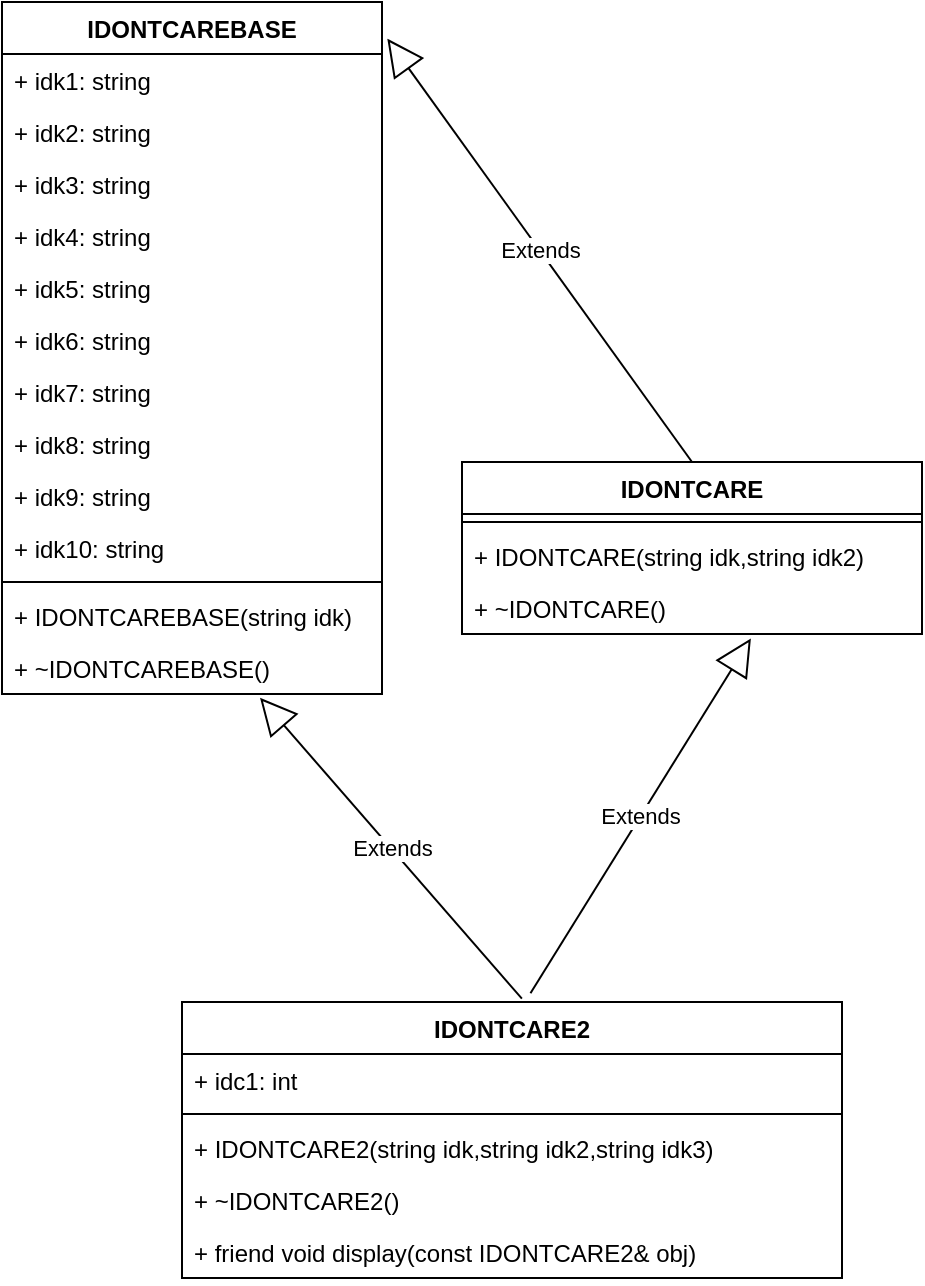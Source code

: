 <mxfile version="22.1.3" type="github">
  <diagram name="Сторінка-1" id="z8TjftHUyDMvPxqYKeJ7">
    <mxGraphModel dx="2049" dy="1117" grid="0" gridSize="10" guides="1" tooltips="1" connect="1" arrows="1" fold="1" page="1" pageScale="1" pageWidth="827" pageHeight="1169" math="0" shadow="0">
      <root>
        <mxCell id="0" />
        <mxCell id="1" parent="0" />
        <object label="IDONTCAREBASE" test="" ewetwe="" id="vfH9VCvXDoYuiC7Aqxlx-1">
          <mxCell style="swimlane;fontStyle=1;align=center;verticalAlign=top;childLayout=stackLayout;horizontal=1;startSize=26;horizontalStack=0;resizeParent=1;resizeParentMax=0;resizeLast=0;collapsible=1;marginBottom=0;whiteSpace=wrap;html=1;" vertex="1" parent="1">
            <mxGeometry x="360" y="340" width="190" height="346" as="geometry" />
          </mxCell>
        </object>
        <mxCell id="vfH9VCvXDoYuiC7Aqxlx-2" value="+ idk1: string" style="text;strokeColor=none;fillColor=none;align=left;verticalAlign=top;spacingLeft=4;spacingRight=4;overflow=hidden;rotatable=0;points=[[0,0.5],[1,0.5]];portConstraint=eastwest;whiteSpace=wrap;html=1;" vertex="1" parent="vfH9VCvXDoYuiC7Aqxlx-1">
          <mxGeometry y="26" width="190" height="26" as="geometry" />
        </mxCell>
        <mxCell id="vfH9VCvXDoYuiC7Aqxlx-10" value="+ idk2: string" style="text;strokeColor=none;fillColor=none;align=left;verticalAlign=top;spacingLeft=4;spacingRight=4;overflow=hidden;rotatable=0;points=[[0,0.5],[1,0.5]];portConstraint=eastwest;whiteSpace=wrap;html=1;" vertex="1" parent="vfH9VCvXDoYuiC7Aqxlx-1">
          <mxGeometry y="52" width="190" height="26" as="geometry" />
        </mxCell>
        <mxCell id="vfH9VCvXDoYuiC7Aqxlx-12" value="+ idk3: string" style="text;strokeColor=none;fillColor=none;align=left;verticalAlign=top;spacingLeft=4;spacingRight=4;overflow=hidden;rotatable=0;points=[[0,0.5],[1,0.5]];portConstraint=eastwest;whiteSpace=wrap;html=1;" vertex="1" parent="vfH9VCvXDoYuiC7Aqxlx-1">
          <mxGeometry y="78" width="190" height="26" as="geometry" />
        </mxCell>
        <mxCell id="vfH9VCvXDoYuiC7Aqxlx-11" value="+ idk4: string" style="text;strokeColor=none;fillColor=none;align=left;verticalAlign=top;spacingLeft=4;spacingRight=4;overflow=hidden;rotatable=0;points=[[0,0.5],[1,0.5]];portConstraint=eastwest;whiteSpace=wrap;html=1;" vertex="1" parent="vfH9VCvXDoYuiC7Aqxlx-1">
          <mxGeometry y="104" width="190" height="26" as="geometry" />
        </mxCell>
        <mxCell id="vfH9VCvXDoYuiC7Aqxlx-14" value="+ idk5: string" style="text;strokeColor=none;fillColor=none;align=left;verticalAlign=top;spacingLeft=4;spacingRight=4;overflow=hidden;rotatable=0;points=[[0,0.5],[1,0.5]];portConstraint=eastwest;whiteSpace=wrap;html=1;" vertex="1" parent="vfH9VCvXDoYuiC7Aqxlx-1">
          <mxGeometry y="130" width="190" height="26" as="geometry" />
        </mxCell>
        <mxCell id="vfH9VCvXDoYuiC7Aqxlx-15" value="+ idk6: string" style="text;strokeColor=none;fillColor=none;align=left;verticalAlign=top;spacingLeft=4;spacingRight=4;overflow=hidden;rotatable=0;points=[[0,0.5],[1,0.5]];portConstraint=eastwest;whiteSpace=wrap;html=1;" vertex="1" parent="vfH9VCvXDoYuiC7Aqxlx-1">
          <mxGeometry y="156" width="190" height="26" as="geometry" />
        </mxCell>
        <mxCell id="vfH9VCvXDoYuiC7Aqxlx-13" value="+ idk7: string" style="text;strokeColor=none;fillColor=none;align=left;verticalAlign=top;spacingLeft=4;spacingRight=4;overflow=hidden;rotatable=0;points=[[0,0.5],[1,0.5]];portConstraint=eastwest;whiteSpace=wrap;html=1;" vertex="1" parent="vfH9VCvXDoYuiC7Aqxlx-1">
          <mxGeometry y="182" width="190" height="26" as="geometry" />
        </mxCell>
        <mxCell id="vfH9VCvXDoYuiC7Aqxlx-16" value="+ idk8: string" style="text;strokeColor=none;fillColor=none;align=left;verticalAlign=top;spacingLeft=4;spacingRight=4;overflow=hidden;rotatable=0;points=[[0,0.5],[1,0.5]];portConstraint=eastwest;whiteSpace=wrap;html=1;" vertex="1" parent="vfH9VCvXDoYuiC7Aqxlx-1">
          <mxGeometry y="208" width="190" height="26" as="geometry" />
        </mxCell>
        <mxCell id="vfH9VCvXDoYuiC7Aqxlx-17" value="+ idk9: string" style="text;strokeColor=none;fillColor=none;align=left;verticalAlign=top;spacingLeft=4;spacingRight=4;overflow=hidden;rotatable=0;points=[[0,0.5],[1,0.5]];portConstraint=eastwest;whiteSpace=wrap;html=1;" vertex="1" parent="vfH9VCvXDoYuiC7Aqxlx-1">
          <mxGeometry y="234" width="190" height="26" as="geometry" />
        </mxCell>
        <mxCell id="vfH9VCvXDoYuiC7Aqxlx-18" value="+ idk10: string" style="text;strokeColor=none;fillColor=none;align=left;verticalAlign=top;spacingLeft=4;spacingRight=4;overflow=hidden;rotatable=0;points=[[0,0.5],[1,0.5]];portConstraint=eastwest;whiteSpace=wrap;html=1;" vertex="1" parent="vfH9VCvXDoYuiC7Aqxlx-1">
          <mxGeometry y="260" width="190" height="26" as="geometry" />
        </mxCell>
        <mxCell id="vfH9VCvXDoYuiC7Aqxlx-3" value="" style="line;strokeWidth=1;fillColor=none;align=left;verticalAlign=middle;spacingTop=-1;spacingLeft=3;spacingRight=3;rotatable=0;labelPosition=right;points=[];portConstraint=eastwest;strokeColor=inherit;" vertex="1" parent="vfH9VCvXDoYuiC7Aqxlx-1">
          <mxGeometry y="286" width="190" height="8" as="geometry" />
        </mxCell>
        <mxCell id="vfH9VCvXDoYuiC7Aqxlx-4" value="+&amp;nbsp;IDONTCAREBASE(string idk)" style="text;strokeColor=none;fillColor=none;align=left;verticalAlign=top;spacingLeft=4;spacingRight=4;overflow=hidden;rotatable=0;points=[[0,0.5],[1,0.5]];portConstraint=eastwest;whiteSpace=wrap;html=1;" vertex="1" parent="vfH9VCvXDoYuiC7Aqxlx-1">
          <mxGeometry y="294" width="190" height="26" as="geometry" />
        </mxCell>
        <mxCell id="vfH9VCvXDoYuiC7Aqxlx-19" value="+ ~IDONTCAREBASE()" style="text;strokeColor=none;fillColor=none;align=left;verticalAlign=top;spacingLeft=4;spacingRight=4;overflow=hidden;rotatable=0;points=[[0,0.5],[1,0.5]];portConstraint=eastwest;whiteSpace=wrap;html=1;" vertex="1" parent="vfH9VCvXDoYuiC7Aqxlx-1">
          <mxGeometry y="320" width="190" height="26" as="geometry" />
        </mxCell>
        <mxCell id="vfH9VCvXDoYuiC7Aqxlx-20" value="&lt;div&gt;IDONTCARE&lt;/div&gt;&lt;div&gt;&lt;br&gt;&lt;/div&gt;" style="swimlane;fontStyle=1;align=center;verticalAlign=top;childLayout=stackLayout;horizontal=1;startSize=26;horizontalStack=0;resizeParent=1;resizeParentMax=0;resizeLast=0;collapsible=1;marginBottom=0;whiteSpace=wrap;html=1;" vertex="1" parent="1">
          <mxGeometry x="590" y="570" width="230" height="86" as="geometry" />
        </mxCell>
        <mxCell id="vfH9VCvXDoYuiC7Aqxlx-22" value="" style="line;strokeWidth=1;fillColor=none;align=left;verticalAlign=middle;spacingTop=-1;spacingLeft=3;spacingRight=3;rotatable=0;labelPosition=right;points=[];portConstraint=eastwest;strokeColor=inherit;" vertex="1" parent="vfH9VCvXDoYuiC7Aqxlx-20">
          <mxGeometry y="26" width="230" height="8" as="geometry" />
        </mxCell>
        <mxCell id="vfH9VCvXDoYuiC7Aqxlx-23" value="+ IDONTCARE(string idk,string idk2)" style="text;strokeColor=none;fillColor=none;align=left;verticalAlign=top;spacingLeft=4;spacingRight=4;overflow=hidden;rotatable=0;points=[[0,0.5],[1,0.5]];portConstraint=eastwest;whiteSpace=wrap;html=1;" vertex="1" parent="vfH9VCvXDoYuiC7Aqxlx-20">
          <mxGeometry y="34" width="230" height="26" as="geometry" />
        </mxCell>
        <mxCell id="vfH9VCvXDoYuiC7Aqxlx-24" value="+ ~IDONTCARE()" style="text;strokeColor=none;fillColor=none;align=left;verticalAlign=top;spacingLeft=4;spacingRight=4;overflow=hidden;rotatable=0;points=[[0,0.5],[1,0.5]];portConstraint=eastwest;whiteSpace=wrap;html=1;" vertex="1" parent="vfH9VCvXDoYuiC7Aqxlx-20">
          <mxGeometry y="60" width="230" height="26" as="geometry" />
        </mxCell>
        <mxCell id="vfH9VCvXDoYuiC7Aqxlx-25" value="Extends" style="endArrow=block;endSize=16;endFill=0;html=1;rounded=0;exitX=0.5;exitY=0;exitDx=0;exitDy=0;entryX=1.014;entryY=0.053;entryDx=0;entryDy=0;entryPerimeter=0;" edge="1" parent="1" source="vfH9VCvXDoYuiC7Aqxlx-20" target="vfH9VCvXDoYuiC7Aqxlx-1">
          <mxGeometry width="160" relative="1" as="geometry">
            <mxPoint x="570" y="610" as="sourcePoint" />
            <mxPoint x="730" y="610" as="targetPoint" />
          </mxGeometry>
        </mxCell>
        <mxCell id="vfH9VCvXDoYuiC7Aqxlx-27" value="&lt;div&gt;IDONTCARE2&lt;/div&gt;&lt;div&gt;&lt;br&gt;&lt;/div&gt;" style="swimlane;fontStyle=1;align=center;verticalAlign=top;childLayout=stackLayout;horizontal=1;startSize=26;horizontalStack=0;resizeParent=1;resizeParentMax=0;resizeLast=0;collapsible=1;marginBottom=0;whiteSpace=wrap;html=1;" vertex="1" parent="1">
          <mxGeometry x="450" y="840" width="330" height="138" as="geometry" />
        </mxCell>
        <mxCell id="vfH9VCvXDoYuiC7Aqxlx-34" value="&lt;div&gt;+ idc1: int&lt;/div&gt;&lt;div&gt;&lt;br&gt;&lt;/div&gt;" style="text;strokeColor=none;fillColor=none;align=left;verticalAlign=top;spacingLeft=4;spacingRight=4;overflow=hidden;rotatable=0;points=[[0,0.5],[1,0.5]];portConstraint=eastwest;whiteSpace=wrap;html=1;" vertex="1" parent="vfH9VCvXDoYuiC7Aqxlx-27">
          <mxGeometry y="26" width="330" height="26" as="geometry" />
        </mxCell>
        <mxCell id="vfH9VCvXDoYuiC7Aqxlx-28" value="" style="line;strokeWidth=1;fillColor=none;align=left;verticalAlign=middle;spacingTop=-1;spacingLeft=3;spacingRight=3;rotatable=0;labelPosition=right;points=[];portConstraint=eastwest;strokeColor=inherit;" vertex="1" parent="vfH9VCvXDoYuiC7Aqxlx-27">
          <mxGeometry y="52" width="330" height="8" as="geometry" />
        </mxCell>
        <mxCell id="vfH9VCvXDoYuiC7Aqxlx-29" value="+ IDONTCARE2(string idk,string idk2,string idk3)" style="text;strokeColor=none;fillColor=none;align=left;verticalAlign=top;spacingLeft=4;spacingRight=4;overflow=hidden;rotatable=0;points=[[0,0.5],[1,0.5]];portConstraint=eastwest;whiteSpace=wrap;html=1;" vertex="1" parent="vfH9VCvXDoYuiC7Aqxlx-27">
          <mxGeometry y="60" width="330" height="26" as="geometry" />
        </mxCell>
        <mxCell id="vfH9VCvXDoYuiC7Aqxlx-30" value="+ ~IDONTCARE2()" style="text;strokeColor=none;fillColor=none;align=left;verticalAlign=top;spacingLeft=4;spacingRight=4;overflow=hidden;rotatable=0;points=[[0,0.5],[1,0.5]];portConstraint=eastwest;whiteSpace=wrap;html=1;" vertex="1" parent="vfH9VCvXDoYuiC7Aqxlx-27">
          <mxGeometry y="86" width="330" height="26" as="geometry" />
        </mxCell>
        <mxCell id="vfH9VCvXDoYuiC7Aqxlx-33" value="+ friend void display(const IDONTCARE2&amp;amp; obj)" style="text;strokeColor=none;fillColor=none;align=left;verticalAlign=top;spacingLeft=4;spacingRight=4;overflow=hidden;rotatable=0;points=[[0,0.5],[1,0.5]];portConstraint=eastwest;whiteSpace=wrap;html=1;" vertex="1" parent="vfH9VCvXDoYuiC7Aqxlx-27">
          <mxGeometry y="112" width="330" height="26" as="geometry" />
        </mxCell>
        <mxCell id="vfH9VCvXDoYuiC7Aqxlx-31" value="Extends" style="endArrow=block;endSize=16;endFill=0;html=1;rounded=0;exitX=0.528;exitY=-0.032;exitDx=0;exitDy=0;entryX=0.628;entryY=1.086;entryDx=0;entryDy=0;entryPerimeter=0;exitPerimeter=0;" edge="1" parent="1" source="vfH9VCvXDoYuiC7Aqxlx-27" target="vfH9VCvXDoYuiC7Aqxlx-24">
          <mxGeometry width="160" relative="1" as="geometry">
            <mxPoint x="742" y="922" as="sourcePoint" />
            <mxPoint x="590" y="710" as="targetPoint" />
          </mxGeometry>
        </mxCell>
        <mxCell id="vfH9VCvXDoYuiC7Aqxlx-32" value="Extends" style="endArrow=block;endSize=16;endFill=0;html=1;rounded=0;exitX=0.515;exitY=-0.012;exitDx=0;exitDy=0;entryX=0.679;entryY=1.073;entryDx=0;entryDy=0;entryPerimeter=0;exitPerimeter=0;" edge="1" parent="1" source="vfH9VCvXDoYuiC7Aqxlx-27" target="vfH9VCvXDoYuiC7Aqxlx-19">
          <mxGeometry width="160" relative="1" as="geometry">
            <mxPoint x="714" y="807" as="sourcePoint" />
            <mxPoint x="744" y="668" as="targetPoint" />
          </mxGeometry>
        </mxCell>
      </root>
    </mxGraphModel>
  </diagram>
</mxfile>
